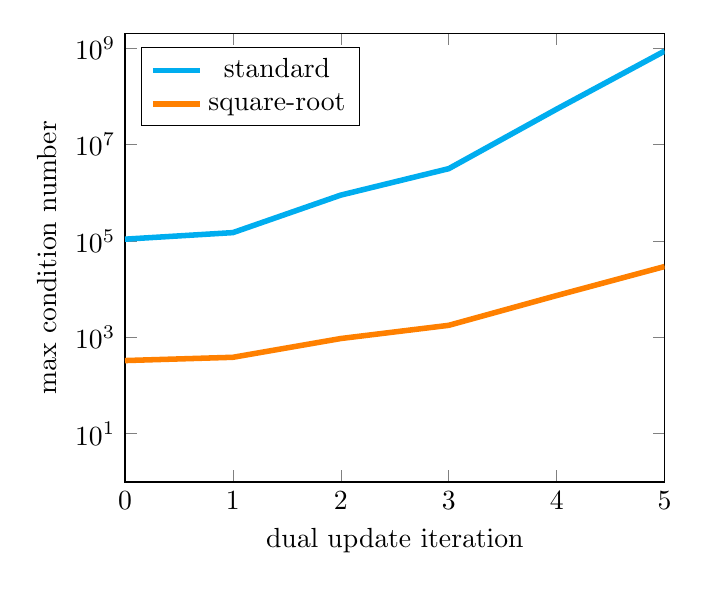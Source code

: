 \begin{tikzpicture}[]
\begin{axis}[legend pos = {north west}, ylabel = {max condition number},xtick={0,1,2,3,4,5},xticklabels={0,1,2,3,4,5}, xmin = {0.0}, xmax = {5}, ymax = {2.0e9}, ymode = {log}, xlabel = {dual update iteration}, hide axis = {false}, ymin = {1.0}]\addplot+ [mark = {none}, line width=2, color=cyan]coordinates {
(0.0, 108895.525)
(1.0, 148985.432)
(2.0, 894999.019)
(3.0, 3.162e6)
(4.0, 5.44e7)
(5.0, 8.702e8)
};
\addlegendentry{standard}
\addplot+ [mark = {none}, line width=2, color=orange]coordinates {
(0.0, 329.993)
(1.0, 385.986)
(2.0, 946.044)
(3.0, 1778.269)
(4.0, 7375.768)
(5.0, 29498.898)
};
\addlegendentry{square-root}
\end{axis}

\end{tikzpicture}

